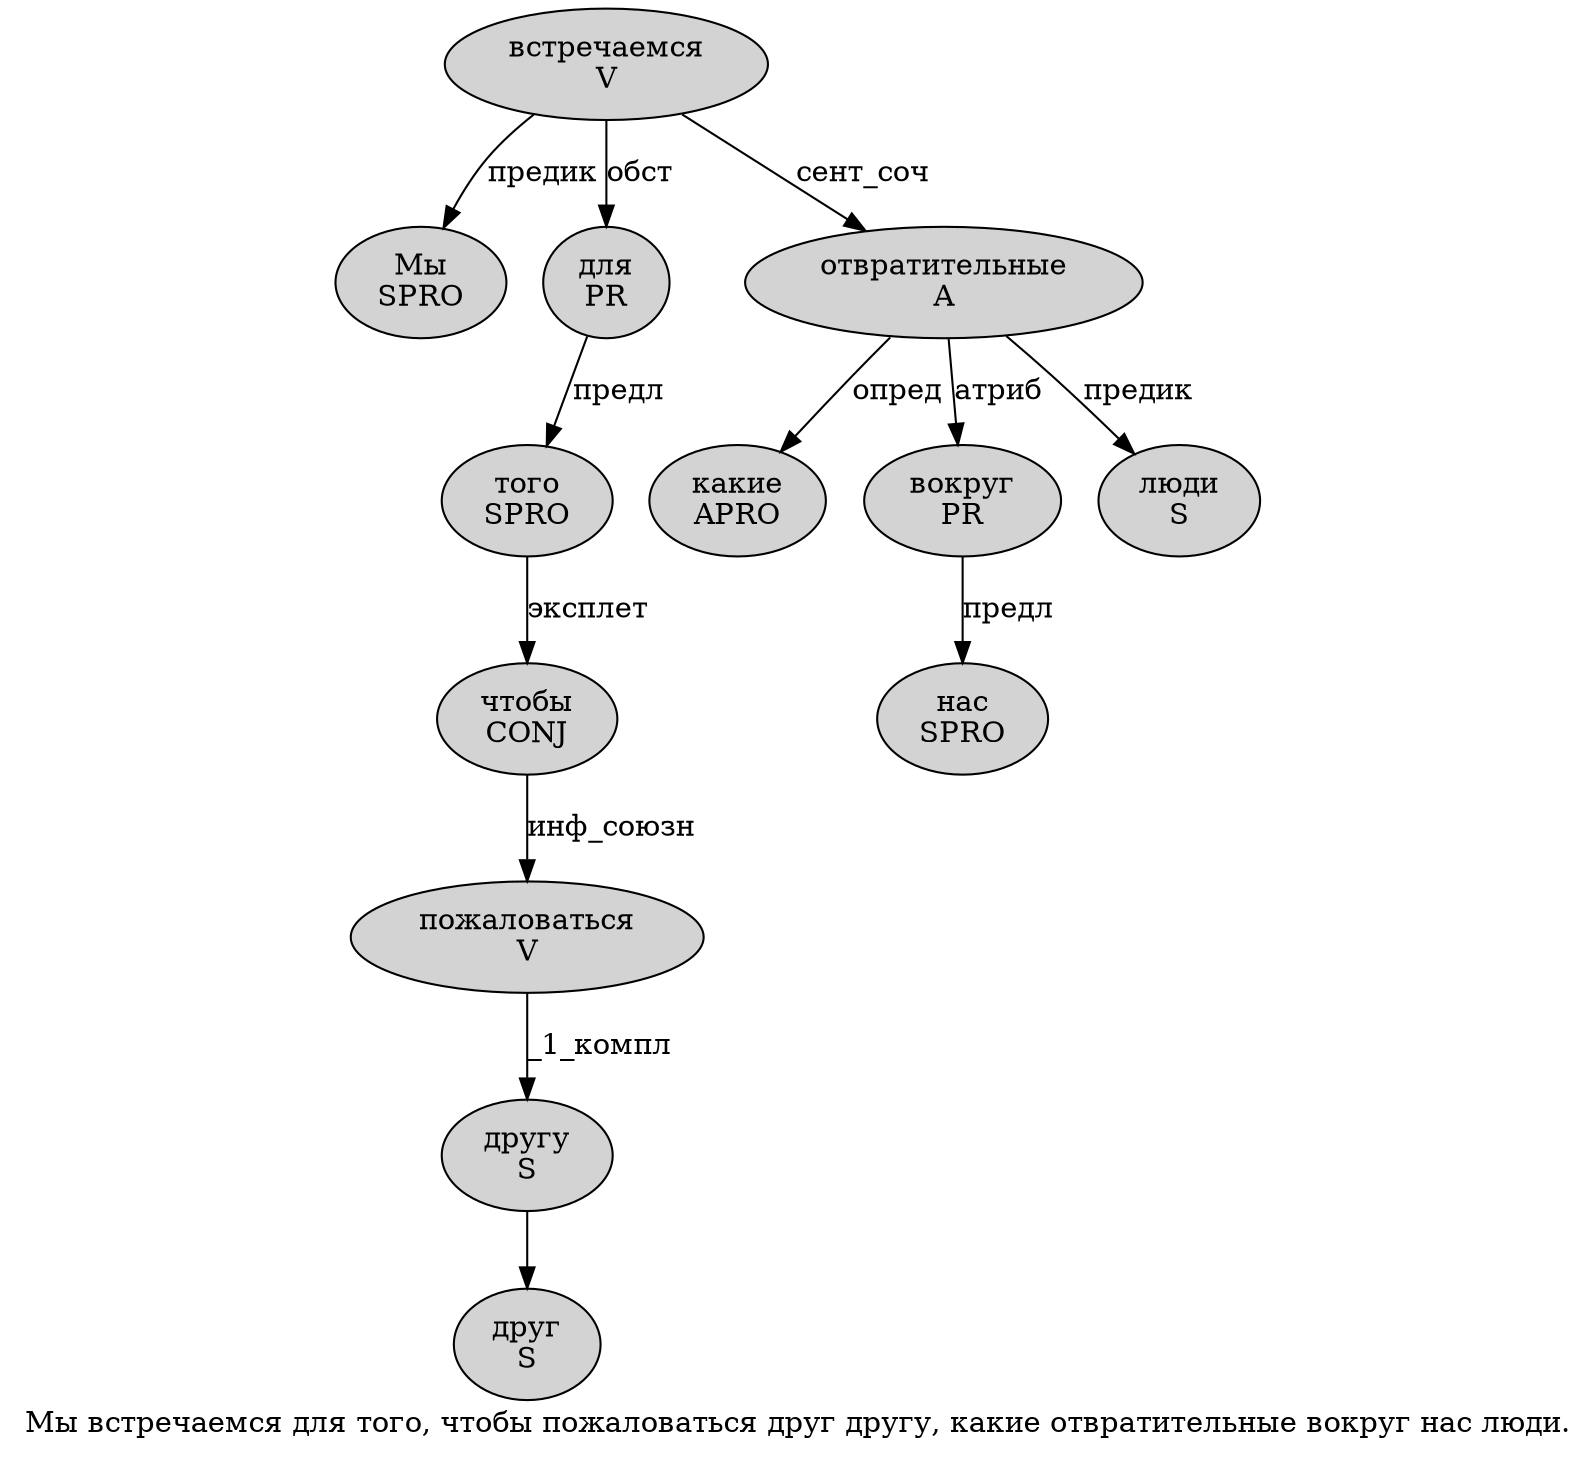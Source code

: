 digraph SENTENCE_641 {
	graph [label="Мы встречаемся для того, чтобы пожаловаться друг другу, какие отвратительные вокруг нас люди."]
	node [style=filled]
		0 [label="Мы
SPRO" color="" fillcolor=lightgray penwidth=1 shape=ellipse]
		1 [label="встречаемся
V" color="" fillcolor=lightgray penwidth=1 shape=ellipse]
		2 [label="для
PR" color="" fillcolor=lightgray penwidth=1 shape=ellipse]
		3 [label="того
SPRO" color="" fillcolor=lightgray penwidth=1 shape=ellipse]
		5 [label="чтобы
CONJ" color="" fillcolor=lightgray penwidth=1 shape=ellipse]
		6 [label="пожаловаться
V" color="" fillcolor=lightgray penwidth=1 shape=ellipse]
		7 [label="друг
S" color="" fillcolor=lightgray penwidth=1 shape=ellipse]
		8 [label="другу
S" color="" fillcolor=lightgray penwidth=1 shape=ellipse]
		10 [label="какие
APRO" color="" fillcolor=lightgray penwidth=1 shape=ellipse]
		11 [label="отвратительные
A" color="" fillcolor=lightgray penwidth=1 shape=ellipse]
		12 [label="вокруг
PR" color="" fillcolor=lightgray penwidth=1 shape=ellipse]
		13 [label="нас
SPRO" color="" fillcolor=lightgray penwidth=1 shape=ellipse]
		14 [label="люди
S" color="" fillcolor=lightgray penwidth=1 shape=ellipse]
			12 -> 13 [label="предл"]
			3 -> 5 [label="эксплет"]
			2 -> 3 [label="предл"]
			8 -> 7
			6 -> 8 [label="_1_компл"]
			11 -> 10 [label="опред"]
			11 -> 12 [label="атриб"]
			11 -> 14 [label="предик"]
			5 -> 6 [label="инф_союзн"]
			1 -> 0 [label="предик"]
			1 -> 2 [label="обст"]
			1 -> 11 [label="сент_соч"]
}